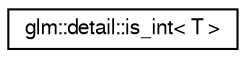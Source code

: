 digraph "Graphical Class Hierarchy"
{
  edge [fontname="FreeSans",fontsize="10",labelfontname="FreeSans",labelfontsize="10"];
  node [fontname="FreeSans",fontsize="10",shape=record];
  rankdir="LR";
  Node1 [label="glm::detail::is_int\< T \>",height=0.2,width=0.4,color="black", fillcolor="white", style="filled",URL="$d7/d21/structglm_1_1detail_1_1is__int.html"];
}
